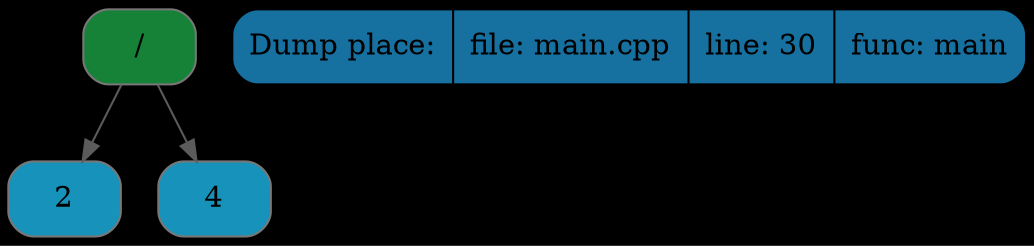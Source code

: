 digraph G{
rankdir=TB
graph [bgcolor="#000000"];
node0x504000000050[shape=Mrecord, style=filled, fillcolor="#168237"label ="/", color = "#777777"];
node0x504000000290[shape=Mrecord, style=filled, fillcolor="#1692bb"label ="2", color = "#777777"];
node0x5040000002d0[shape=Mrecord, style=filled, fillcolor="#1692bb"label ="4", color = "#777777"];
edge[color="#5b5b5b"];
node0x504000000050->node0x504000000290;
node0x504000000050->node0x5040000002d0;
place[shape=Mrecord, style=filled, fillcolor="#1771a0",label  = "Dump place:| file: main.cpp |<f0> line: 30 |<f1> func: main", color = "#000000"];
}
